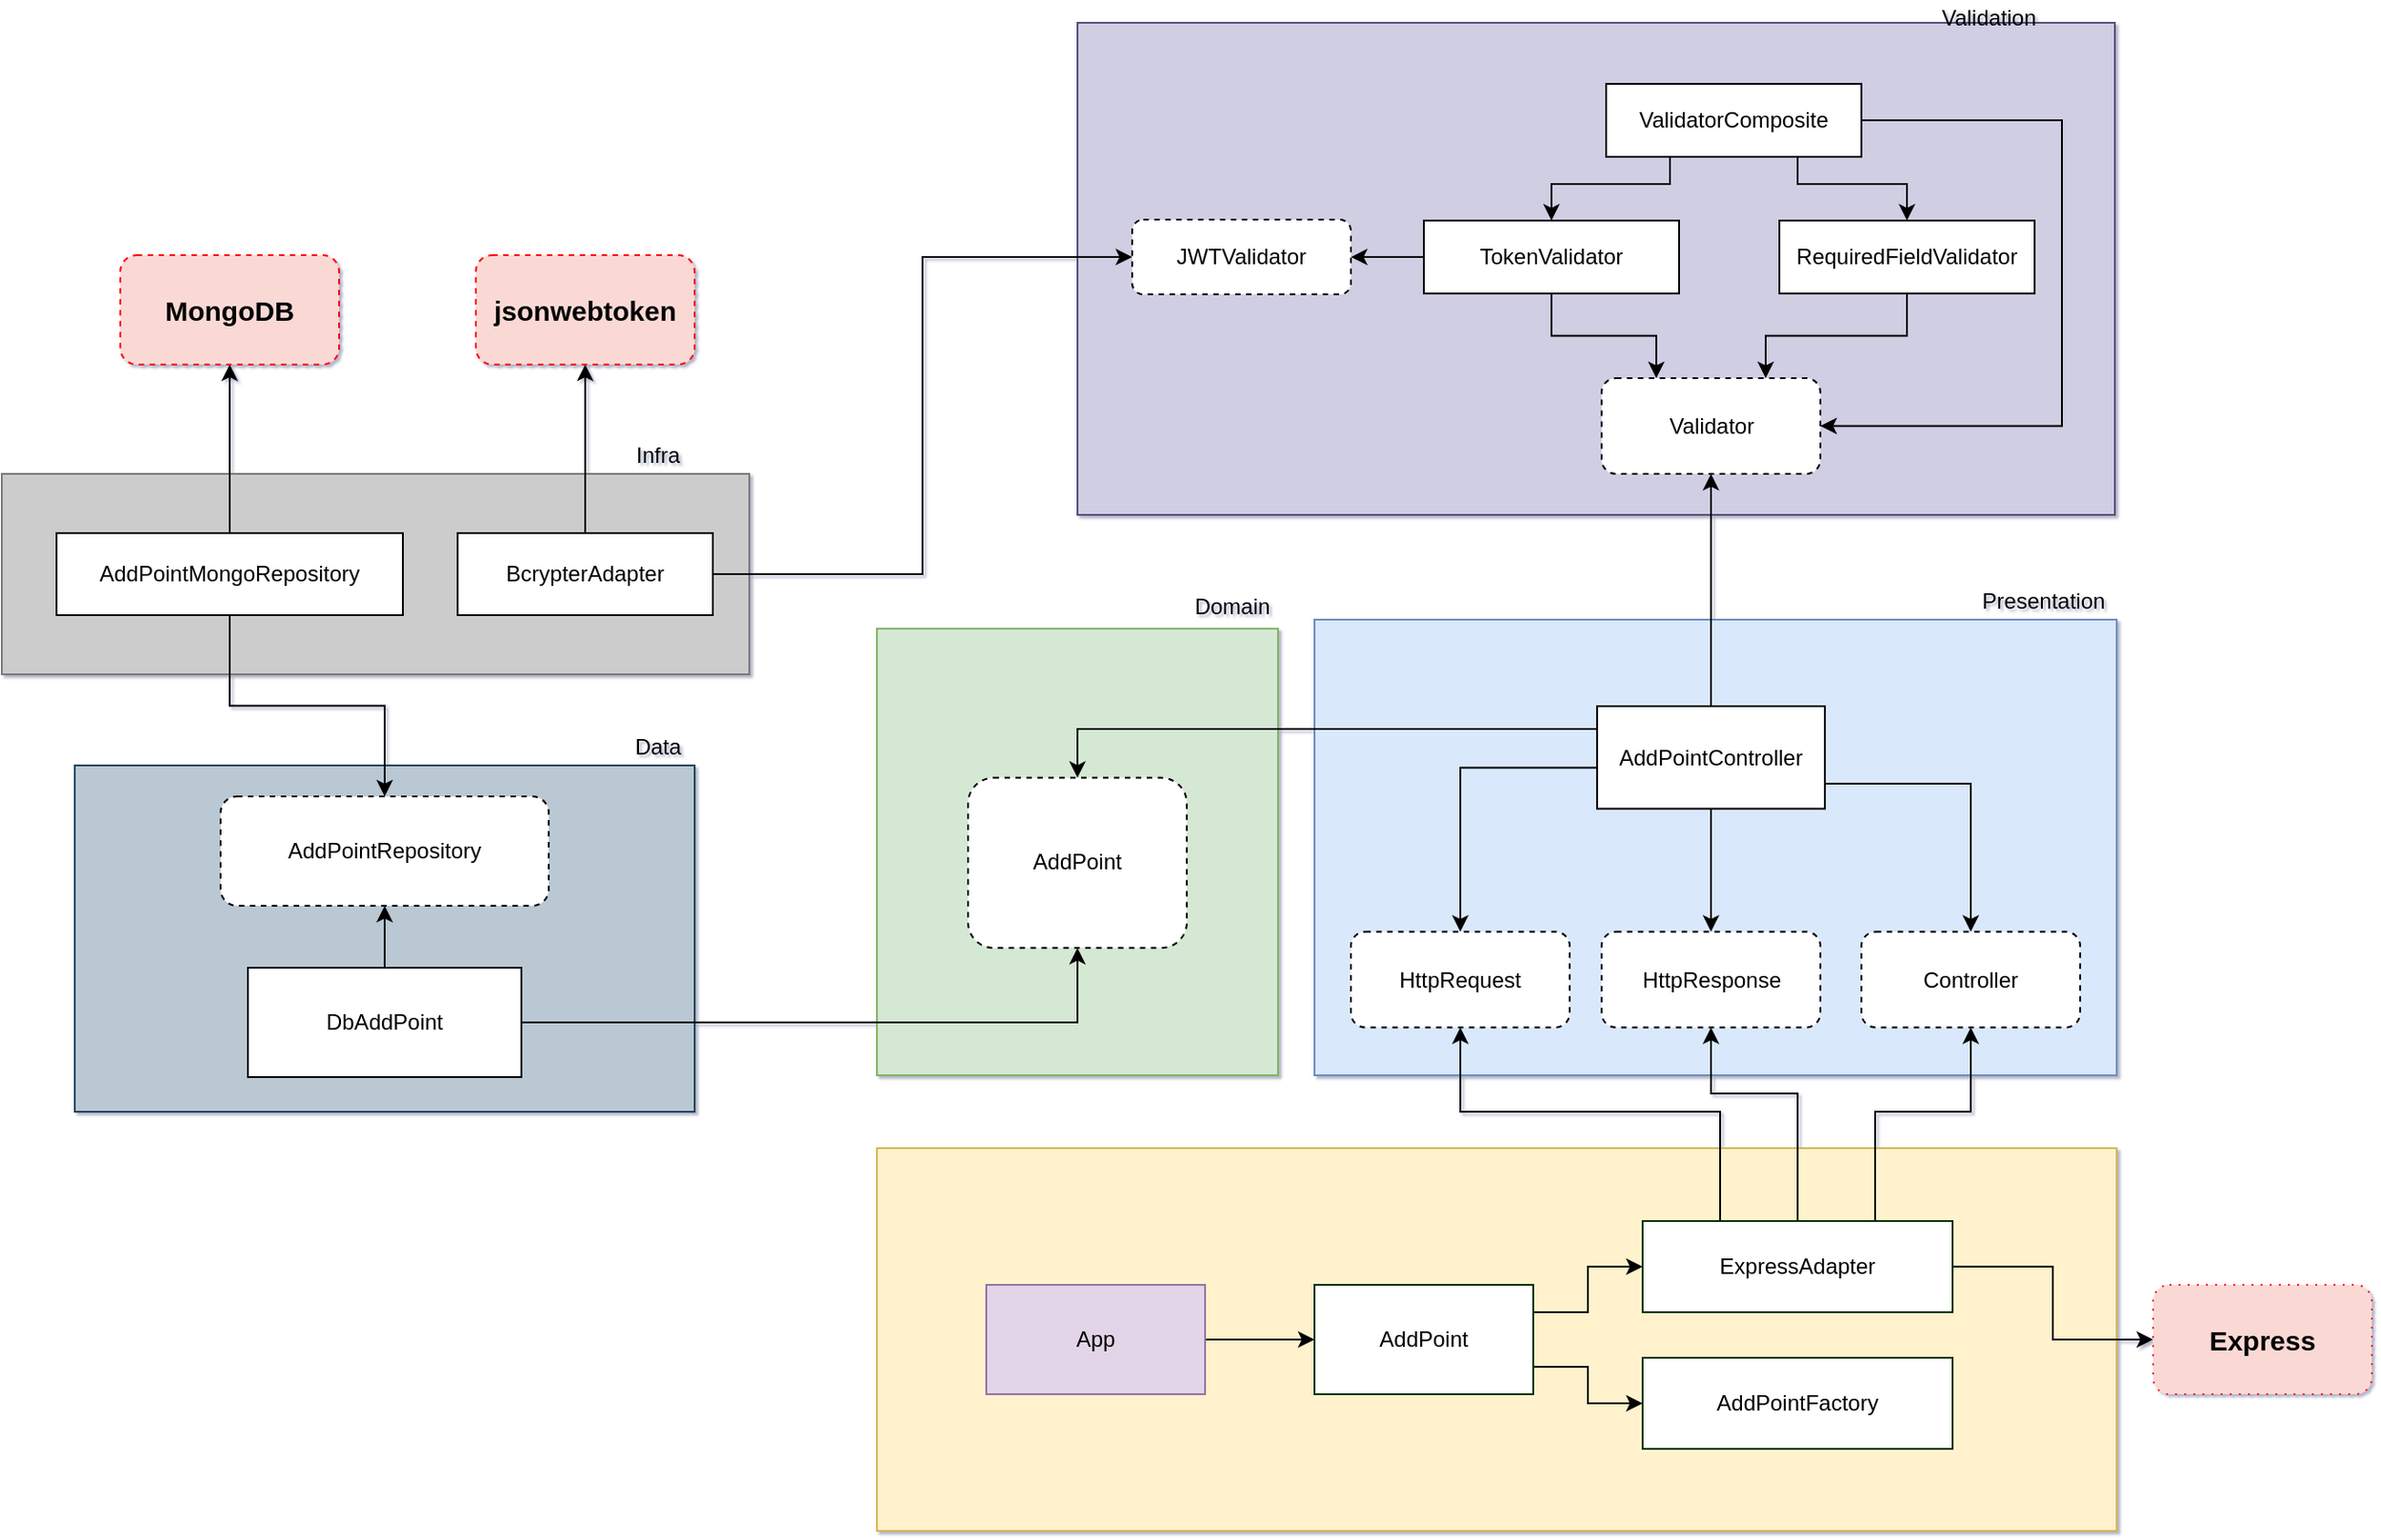 <mxfile version="13.6.2" type="github">
  <diagram name="Page-1" id="5f0bae14-7c28-e335-631c-24af17079c00">
    <mxGraphModel dx="2169" dy="1548" grid="1" gridSize="10" guides="1" tooltips="1" connect="1" arrows="1" fold="1" page="1" pageScale="1" pageWidth="1100" pageHeight="850" background="#ffffff" math="0" shadow="1">
      <root>
        <mxCell id="0" />
        <mxCell id="1" parent="0" />
        <mxCell id="9TG69gzg0nuZVzRU-RGp-3" value="" style="group;rounded=1;" vertex="1" connectable="0" parent="1">
          <mxGeometry x="190" width="220" height="270" as="geometry" />
        </mxCell>
        <mxCell id="9TG69gzg0nuZVzRU-RGp-1" value="" style="rounded=0;whiteSpace=wrap;html=1;strokeColor=#82b366;fillColor=#d5e8d4;" vertex="1" parent="9TG69gzg0nuZVzRU-RGp-3">
          <mxGeometry y="24.92" width="220" height="245.08" as="geometry" />
        </mxCell>
        <mxCell id="9TG69gzg0nuZVzRU-RGp-2" value="Domain" style="text;html=1;strokeColor=none;fillColor=none;align=center;verticalAlign=middle;whiteSpace=wrap;rounded=0;" vertex="1" parent="9TG69gzg0nuZVzRU-RGp-3">
          <mxGeometry x="170" y="-5" width="50" height="36.92" as="geometry" />
        </mxCell>
        <mxCell id="9TG69gzg0nuZVzRU-RGp-4" value="AddPoint" style="rounded=1;whiteSpace=wrap;html=1;dashed=1;" vertex="1" parent="9TG69gzg0nuZVzRU-RGp-3">
          <mxGeometry x="50" y="106.79" width="120" height="93.333" as="geometry" />
        </mxCell>
        <mxCell id="9TG69gzg0nuZVzRU-RGp-7" value="" style="group;rounded=0;" vertex="1" connectable="0" parent="1">
          <mxGeometry x="430" width="440" height="270" as="geometry" />
        </mxCell>
        <mxCell id="9TG69gzg0nuZVzRU-RGp-8" value="" style="rounded=0;whiteSpace=wrap;html=1;strokeColor=#6c8ebf;fillColor=#dae8fc;" vertex="1" parent="9TG69gzg0nuZVzRU-RGp-7">
          <mxGeometry y="20" width="440" height="250" as="geometry" />
        </mxCell>
        <mxCell id="9TG69gzg0nuZVzRU-RGp-9" value="Presentation" style="text;html=1;strokeColor=none;fillColor=none;align=center;verticalAlign=middle;whiteSpace=wrap;rounded=0;" vertex="1" parent="9TG69gzg0nuZVzRU-RGp-7">
          <mxGeometry x="360" y="0.96" width="80" height="19.035" as="geometry" />
        </mxCell>
        <mxCell id="9TG69gzg0nuZVzRU-RGp-18" style="edgeStyle=orthogonalEdgeStyle;rounded=0;orthogonalLoop=1;jettySize=auto;html=1;exitX=0;exitY=0.5;exitDx=0;exitDy=0;entryX=0.5;entryY=0;entryDx=0;entryDy=0;" edge="1" parent="9TG69gzg0nuZVzRU-RGp-7" source="9TG69gzg0nuZVzRU-RGp-10" target="9TG69gzg0nuZVzRU-RGp-11">
          <mxGeometry relative="1" as="geometry">
            <Array as="points">
              <mxPoint x="155" y="101.25" />
              <mxPoint x="80" y="101.25" />
            </Array>
          </mxGeometry>
        </mxCell>
        <mxCell id="9TG69gzg0nuZVzRU-RGp-21" style="edgeStyle=orthogonalEdgeStyle;rounded=0;orthogonalLoop=1;jettySize=auto;html=1;exitX=1;exitY=0.5;exitDx=0;exitDy=0;" edge="1" parent="9TG69gzg0nuZVzRU-RGp-7" source="9TG69gzg0nuZVzRU-RGp-10" target="9TG69gzg0nuZVzRU-RGp-15">
          <mxGeometry relative="1" as="geometry">
            <Array as="points">
              <mxPoint x="280" y="110" />
              <mxPoint x="360" y="110" />
            </Array>
          </mxGeometry>
        </mxCell>
        <mxCell id="9TG69gzg0nuZVzRU-RGp-22" style="edgeStyle=orthogonalEdgeStyle;rounded=0;orthogonalLoop=1;jettySize=auto;html=1;entryX=0.5;entryY=0;entryDx=0;entryDy=0;" edge="1" parent="9TG69gzg0nuZVzRU-RGp-7" source="9TG69gzg0nuZVzRU-RGp-10" target="9TG69gzg0nuZVzRU-RGp-14">
          <mxGeometry relative="1" as="geometry" />
        </mxCell>
        <mxCell id="9TG69gzg0nuZVzRU-RGp-10" value="AddPointController" style="rounded=0;whiteSpace=wrap;html=1;" vertex="1" parent="9TG69gzg0nuZVzRU-RGp-7">
          <mxGeometry x="155" y="67.5" width="125" height="56.25" as="geometry" />
        </mxCell>
        <mxCell id="9TG69gzg0nuZVzRU-RGp-11" value="HttpRequest" style="rounded=1;whiteSpace=wrap;html=1;dashed=1;" vertex="1" parent="9TG69gzg0nuZVzRU-RGp-7">
          <mxGeometry x="20" y="191.25" width="120" height="52.504" as="geometry" />
        </mxCell>
        <mxCell id="9TG69gzg0nuZVzRU-RGp-14" value="HttpResponse" style="rounded=1;whiteSpace=wrap;html=1;dashed=1;" vertex="1" parent="9TG69gzg0nuZVzRU-RGp-7">
          <mxGeometry x="157.5" y="191.25" width="120" height="52.504" as="geometry" />
        </mxCell>
        <mxCell id="9TG69gzg0nuZVzRU-RGp-15" value="Controller" style="rounded=1;whiteSpace=wrap;html=1;dashed=1;" vertex="1" parent="9TG69gzg0nuZVzRU-RGp-7">
          <mxGeometry x="300" y="191.25" width="120" height="52.504" as="geometry" />
        </mxCell>
        <mxCell id="9TG69gzg0nuZVzRU-RGp-24" style="edgeStyle=orthogonalEdgeStyle;rounded=0;orthogonalLoop=1;jettySize=auto;html=1;exitX=0;exitY=0.5;exitDx=0;exitDy=0;entryX=0.5;entryY=0;entryDx=0;entryDy=0;" edge="1" parent="1" source="9TG69gzg0nuZVzRU-RGp-10" target="9TG69gzg0nuZVzRU-RGp-4">
          <mxGeometry relative="1" as="geometry">
            <Array as="points">
              <mxPoint x="585" y="80" />
              <mxPoint x="300" y="80" />
            </Array>
          </mxGeometry>
        </mxCell>
        <mxCell id="9TG69gzg0nuZVzRU-RGp-25" value="" style="rounded=0;whiteSpace=wrap;html=1;strokeColor=#d6b656;fillColor=#fff2cc;" vertex="1" parent="1">
          <mxGeometry x="190" y="310" width="680" height="210" as="geometry" />
        </mxCell>
        <mxCell id="9TG69gzg0nuZVzRU-RGp-33" style="edgeStyle=orthogonalEdgeStyle;rounded=0;orthogonalLoop=1;jettySize=auto;html=1;" edge="1" parent="1" source="9TG69gzg0nuZVzRU-RGp-26" target="9TG69gzg0nuZVzRU-RGp-27">
          <mxGeometry relative="1" as="geometry" />
        </mxCell>
        <mxCell id="9TG69gzg0nuZVzRU-RGp-26" value="App" style="rounded=0;whiteSpace=wrap;html=1;strokeColor=#9673a6;fillColor=#e1d5e7;" vertex="1" parent="1">
          <mxGeometry x="250" y="385" width="120" height="60" as="geometry" />
        </mxCell>
        <mxCell id="9TG69gzg0nuZVzRU-RGp-36" style="edgeStyle=orthogonalEdgeStyle;rounded=0;orthogonalLoop=1;jettySize=auto;html=1;exitX=1;exitY=0.25;exitDx=0;exitDy=0;entryX=0;entryY=0.5;entryDx=0;entryDy=0;" edge="1" parent="1" source="9TG69gzg0nuZVzRU-RGp-27" target="9TG69gzg0nuZVzRU-RGp-28">
          <mxGeometry relative="1" as="geometry" />
        </mxCell>
        <mxCell id="9TG69gzg0nuZVzRU-RGp-37" style="edgeStyle=orthogonalEdgeStyle;rounded=0;orthogonalLoop=1;jettySize=auto;html=1;exitX=1;exitY=0.75;exitDx=0;exitDy=0;entryX=0;entryY=0.5;entryDx=0;entryDy=0;" edge="1" parent="1" source="9TG69gzg0nuZVzRU-RGp-27" target="9TG69gzg0nuZVzRU-RGp-29">
          <mxGeometry relative="1" as="geometry" />
        </mxCell>
        <mxCell id="9TG69gzg0nuZVzRU-RGp-27" value="AddPoint" style="rounded=0;whiteSpace=wrap;html=1;strokeColor=#003300;" vertex="1" parent="1">
          <mxGeometry x="430" y="385" width="120" height="60" as="geometry" />
        </mxCell>
        <mxCell id="9TG69gzg0nuZVzRU-RGp-38" style="edgeStyle=orthogonalEdgeStyle;rounded=0;orthogonalLoop=1;jettySize=auto;html=1;entryX=0;entryY=0.5;entryDx=0;entryDy=0;" edge="1" parent="1" source="9TG69gzg0nuZVzRU-RGp-28" target="9TG69gzg0nuZVzRU-RGp-32">
          <mxGeometry relative="1" as="geometry" />
        </mxCell>
        <mxCell id="9TG69gzg0nuZVzRU-RGp-39" style="edgeStyle=orthogonalEdgeStyle;rounded=0;orthogonalLoop=1;jettySize=auto;html=1;exitX=0.25;exitY=0;exitDx=0;exitDy=0;entryX=0.5;entryY=1;entryDx=0;entryDy=0;" edge="1" parent="1" source="9TG69gzg0nuZVzRU-RGp-28" target="9TG69gzg0nuZVzRU-RGp-11">
          <mxGeometry relative="1" as="geometry">
            <Array as="points">
              <mxPoint x="652" y="290" />
              <mxPoint x="510" y="290" />
            </Array>
          </mxGeometry>
        </mxCell>
        <mxCell id="9TG69gzg0nuZVzRU-RGp-40" style="edgeStyle=orthogonalEdgeStyle;rounded=0;orthogonalLoop=1;jettySize=auto;html=1;exitX=0.5;exitY=0;exitDx=0;exitDy=0;entryX=0.5;entryY=1;entryDx=0;entryDy=0;" edge="1" parent="1" source="9TG69gzg0nuZVzRU-RGp-28" target="9TG69gzg0nuZVzRU-RGp-14">
          <mxGeometry relative="1" as="geometry">
            <Array as="points">
              <mxPoint x="695" y="280" />
              <mxPoint x="648" y="280" />
            </Array>
          </mxGeometry>
        </mxCell>
        <mxCell id="9TG69gzg0nuZVzRU-RGp-41" style="edgeStyle=orthogonalEdgeStyle;rounded=0;orthogonalLoop=1;jettySize=auto;html=1;exitX=0.75;exitY=0;exitDx=0;exitDy=0;entryX=0.5;entryY=1;entryDx=0;entryDy=0;" edge="1" parent="1" source="9TG69gzg0nuZVzRU-RGp-28" target="9TG69gzg0nuZVzRU-RGp-15">
          <mxGeometry relative="1" as="geometry">
            <Array as="points">
              <mxPoint x="738" y="290" />
              <mxPoint x="790" y="290" />
            </Array>
          </mxGeometry>
        </mxCell>
        <mxCell id="9TG69gzg0nuZVzRU-RGp-28" value="ExpressAdapter" style="rounded=0;whiteSpace=wrap;html=1;strokeColor=#003300;" vertex="1" parent="1">
          <mxGeometry x="610" y="350" width="170" height="50" as="geometry" />
        </mxCell>
        <mxCell id="9TG69gzg0nuZVzRU-RGp-29" value="AddPointFactory" style="rounded=0;whiteSpace=wrap;html=1;strokeColor=#003300;" vertex="1" parent="1">
          <mxGeometry x="610" y="425" width="170" height="50" as="geometry" />
        </mxCell>
        <mxCell id="9TG69gzg0nuZVzRU-RGp-32" value="&lt;font style=&quot;font-size: 15px&quot;&gt;&lt;b&gt;Express&lt;/b&gt;&lt;/font&gt;" style="rounded=1;whiteSpace=wrap;html=1;fillColor=#fad9d5;dashed=1;dashPattern=1 4;strokeColor=#FF050D;" vertex="1" parent="1">
          <mxGeometry x="890" y="385" width="120" height="60" as="geometry" />
        </mxCell>
        <mxCell id="9TG69gzg0nuZVzRU-RGp-45" value="" style="rounded=0;whiteSpace=wrap;html=1;fillColor=#bac8d3;strokeColor=#23445d;" vertex="1" parent="1">
          <mxGeometry x="-250" y="100" width="340" height="190" as="geometry" />
        </mxCell>
        <mxCell id="9TG69gzg0nuZVzRU-RGp-80" style="edgeStyle=orthogonalEdgeStyle;rounded=0;orthogonalLoop=1;jettySize=auto;html=1;exitX=1;exitY=0.5;exitDx=0;exitDy=0;entryX=0.5;entryY=1;entryDx=0;entryDy=0;" edge="1" parent="1" source="9TG69gzg0nuZVzRU-RGp-46" target="9TG69gzg0nuZVzRU-RGp-4">
          <mxGeometry relative="1" as="geometry" />
        </mxCell>
        <mxCell id="9TG69gzg0nuZVzRU-RGp-81" style="edgeStyle=orthogonalEdgeStyle;rounded=0;orthogonalLoop=1;jettySize=auto;html=1;entryX=0.5;entryY=1;entryDx=0;entryDy=0;" edge="1" parent="1" source="9TG69gzg0nuZVzRU-RGp-46" target="9TG69gzg0nuZVzRU-RGp-51">
          <mxGeometry relative="1" as="geometry" />
        </mxCell>
        <mxCell id="9TG69gzg0nuZVzRU-RGp-46" value="DbAddPoint" style="rounded=0;whiteSpace=wrap;html=1;strokeColor=#000000;" vertex="1" parent="1">
          <mxGeometry x="-155" y="211" width="150" height="60" as="geometry" />
        </mxCell>
        <mxCell id="9TG69gzg0nuZVzRU-RGp-49" value="Data" style="text;html=1;strokeColor=none;fillColor=none;align=center;verticalAlign=middle;whiteSpace=wrap;rounded=0;" vertex="1" parent="1">
          <mxGeometry x="50" y="80" width="40" height="20" as="geometry" />
        </mxCell>
        <mxCell id="9TG69gzg0nuZVzRU-RGp-51" value="AddPointRepository" style="rounded=1;whiteSpace=wrap;html=1;strokeColor=#000000;dashed=1;" vertex="1" parent="1">
          <mxGeometry x="-170" y="117" width="180" height="60" as="geometry" />
        </mxCell>
        <mxCell id="9TG69gzg0nuZVzRU-RGp-53" value="" style="rounded=0;whiteSpace=wrap;html=1;fillColor=#d0cee2;strokeColor=#56517e;" vertex="1" parent="1">
          <mxGeometry x="300" y="-307.5" width="569" height="270" as="geometry" />
        </mxCell>
        <mxCell id="9TG69gzg0nuZVzRU-RGp-64" value="Validation" style="text;html=1;strokeColor=none;fillColor=none;align=center;verticalAlign=middle;whiteSpace=wrap;rounded=0;" vertex="1" parent="1">
          <mxGeometry x="760" y="-320" width="80" height="19.035" as="geometry" />
        </mxCell>
        <mxCell id="9TG69gzg0nuZVzRU-RGp-65" value="Validator" style="rounded=1;whiteSpace=wrap;html=1;dashed=1;" vertex="1" parent="1">
          <mxGeometry x="587.5" y="-112.5" width="120" height="52.504" as="geometry" />
        </mxCell>
        <mxCell id="9TG69gzg0nuZVzRU-RGp-78" style="edgeStyle=orthogonalEdgeStyle;rounded=0;orthogonalLoop=1;jettySize=auto;html=1;exitX=0.5;exitY=1;exitDx=0;exitDy=0;entryX=0.75;entryY=0;entryDx=0;entryDy=0;" edge="1" parent="1" source="9TG69gzg0nuZVzRU-RGp-67" target="9TG69gzg0nuZVzRU-RGp-65">
          <mxGeometry relative="1" as="geometry" />
        </mxCell>
        <mxCell id="9TG69gzg0nuZVzRU-RGp-67" value="RequiredFieldValidator" style="rounded=0;whiteSpace=wrap;html=1;strokeColor=#000000;" vertex="1" parent="1">
          <mxGeometry x="685" y="-198.96" width="140" height="40" as="geometry" />
        </mxCell>
        <mxCell id="9TG69gzg0nuZVzRU-RGp-77" style="edgeStyle=orthogonalEdgeStyle;rounded=0;orthogonalLoop=1;jettySize=auto;html=1;exitX=0.5;exitY=1;exitDx=0;exitDy=0;entryX=0.25;entryY=0;entryDx=0;entryDy=0;" edge="1" parent="1" source="9TG69gzg0nuZVzRU-RGp-70" target="9TG69gzg0nuZVzRU-RGp-65">
          <mxGeometry relative="1" as="geometry" />
        </mxCell>
        <mxCell id="9TG69gzg0nuZVzRU-RGp-97" style="edgeStyle=orthogonalEdgeStyle;rounded=0;orthogonalLoop=1;jettySize=auto;html=1;entryX=1;entryY=0.5;entryDx=0;entryDy=0;" edge="1" parent="1" source="9TG69gzg0nuZVzRU-RGp-70" target="9TG69gzg0nuZVzRU-RGp-94">
          <mxGeometry relative="1" as="geometry" />
        </mxCell>
        <mxCell id="9TG69gzg0nuZVzRU-RGp-70" value="&lt;span&gt;TokenValidator&lt;/span&gt;" style="rounded=0;whiteSpace=wrap;html=1;strokeColor=#000000;" vertex="1" parent="1">
          <mxGeometry x="490" y="-198.96" width="140" height="40" as="geometry" />
        </mxCell>
        <mxCell id="9TG69gzg0nuZVzRU-RGp-76" style="edgeStyle=orthogonalEdgeStyle;rounded=0;orthogonalLoop=1;jettySize=auto;html=1;exitX=0.25;exitY=1;exitDx=0;exitDy=0;entryX=0.5;entryY=0;entryDx=0;entryDy=0;" edge="1" parent="1" source="9TG69gzg0nuZVzRU-RGp-71" target="9TG69gzg0nuZVzRU-RGp-70">
          <mxGeometry relative="1" as="geometry">
            <Array as="points">
              <mxPoint x="625" y="-218.96" />
              <mxPoint x="560" y="-218.96" />
            </Array>
          </mxGeometry>
        </mxCell>
        <mxCell id="9TG69gzg0nuZVzRU-RGp-79" style="edgeStyle=orthogonalEdgeStyle;rounded=0;orthogonalLoop=1;jettySize=auto;html=1;exitX=0.75;exitY=1;exitDx=0;exitDy=0;entryX=0.5;entryY=0;entryDx=0;entryDy=0;" edge="1" parent="1" source="9TG69gzg0nuZVzRU-RGp-71" target="9TG69gzg0nuZVzRU-RGp-67">
          <mxGeometry relative="1" as="geometry">
            <Array as="points">
              <mxPoint x="695" y="-218.96" />
              <mxPoint x="755" y="-218.96" />
            </Array>
          </mxGeometry>
        </mxCell>
        <mxCell id="9TG69gzg0nuZVzRU-RGp-102" style="edgeStyle=orthogonalEdgeStyle;rounded=0;orthogonalLoop=1;jettySize=auto;html=1;exitX=1;exitY=0.5;exitDx=0;exitDy=0;entryX=1;entryY=0.5;entryDx=0;entryDy=0;" edge="1" parent="1" source="9TG69gzg0nuZVzRU-RGp-71" target="9TG69gzg0nuZVzRU-RGp-65">
          <mxGeometry relative="1" as="geometry">
            <Array as="points">
              <mxPoint x="840" y="-254" />
              <mxPoint x="840" y="-86" />
            </Array>
          </mxGeometry>
        </mxCell>
        <mxCell id="9TG69gzg0nuZVzRU-RGp-71" value="ValidatorComposite" style="rounded=0;whiteSpace=wrap;html=1;strokeColor=#000000;" vertex="1" parent="1">
          <mxGeometry x="590" y="-273.96" width="140" height="40" as="geometry" />
        </mxCell>
        <mxCell id="9TG69gzg0nuZVzRU-RGp-82" value="" style="rounded=0;whiteSpace=wrap;html=1;fillColor=#CCCCCC;strokeColor=#7A7A7A;" vertex="1" parent="1">
          <mxGeometry x="-290" y="-60" width="410" height="110" as="geometry" />
        </mxCell>
        <mxCell id="9TG69gzg0nuZVzRU-RGp-83" value="Infra" style="text;html=1;strokeColor=none;fillColor=none;align=center;verticalAlign=middle;whiteSpace=wrap;rounded=0;" vertex="1" parent="1">
          <mxGeometry x="50" y="-80" width="40" height="20" as="geometry" />
        </mxCell>
        <mxCell id="9TG69gzg0nuZVzRU-RGp-85" style="edgeStyle=orthogonalEdgeStyle;rounded=0;orthogonalLoop=1;jettySize=auto;html=1;exitX=0.5;exitY=1;exitDx=0;exitDy=0;entryX=0.5;entryY=0;entryDx=0;entryDy=0;" edge="1" parent="1" source="9TG69gzg0nuZVzRU-RGp-84" target="9TG69gzg0nuZVzRU-RGp-51">
          <mxGeometry relative="1" as="geometry" />
        </mxCell>
        <mxCell id="9TG69gzg0nuZVzRU-RGp-93" style="edgeStyle=orthogonalEdgeStyle;rounded=0;orthogonalLoop=1;jettySize=auto;html=1;exitX=0.5;exitY=0;exitDx=0;exitDy=0;entryX=0.5;entryY=1;entryDx=0;entryDy=0;" edge="1" parent="1" source="9TG69gzg0nuZVzRU-RGp-84" target="9TG69gzg0nuZVzRU-RGp-86">
          <mxGeometry relative="1" as="geometry" />
        </mxCell>
        <mxCell id="9TG69gzg0nuZVzRU-RGp-84" value="AddPointMongoRepository" style="rounded=0;whiteSpace=wrap;html=1;strokeColor=#000000;" vertex="1" parent="1">
          <mxGeometry x="-260" y="-27.5" width="190" height="45" as="geometry" />
        </mxCell>
        <mxCell id="9TG69gzg0nuZVzRU-RGp-86" value="&lt;font style=&quot;font-size: 15px&quot;&gt;&lt;b&gt;MongoDB&lt;/b&gt;&lt;/font&gt;" style="rounded=1;whiteSpace=wrap;html=1;fillColor=#FAD9D5;strokeColor=#FF050D;dashed=1;" vertex="1" parent="1">
          <mxGeometry x="-225" y="-180" width="120" height="60" as="geometry" />
        </mxCell>
        <mxCell id="9TG69gzg0nuZVzRU-RGp-91" style="edgeStyle=orthogonalEdgeStyle;rounded=0;orthogonalLoop=1;jettySize=auto;html=1;exitX=0.5;exitY=0;exitDx=0;exitDy=0;" edge="1" parent="1" source="9TG69gzg0nuZVzRU-RGp-87" target="9TG69gzg0nuZVzRU-RGp-89">
          <mxGeometry relative="1" as="geometry" />
        </mxCell>
        <mxCell id="9TG69gzg0nuZVzRU-RGp-95" style="edgeStyle=orthogonalEdgeStyle;rounded=0;orthogonalLoop=1;jettySize=auto;html=1;exitX=1;exitY=0.5;exitDx=0;exitDy=0;entryX=0;entryY=0.5;entryDx=0;entryDy=0;" edge="1" parent="1" source="9TG69gzg0nuZVzRU-RGp-87" target="9TG69gzg0nuZVzRU-RGp-94">
          <mxGeometry relative="1" as="geometry" />
        </mxCell>
        <mxCell id="9TG69gzg0nuZVzRU-RGp-87" value="BcrypterAdapter" style="rounded=0;whiteSpace=wrap;html=1;strokeColor=#000000;" vertex="1" parent="1">
          <mxGeometry x="-40" y="-27.5" width="140" height="45" as="geometry" />
        </mxCell>
        <mxCell id="9TG69gzg0nuZVzRU-RGp-88" style="edgeStyle=orthogonalEdgeStyle;rounded=0;orthogonalLoop=1;jettySize=auto;html=1;" edge="1" parent="1" source="9TG69gzg0nuZVzRU-RGp-10" target="9TG69gzg0nuZVzRU-RGp-65">
          <mxGeometry relative="1" as="geometry" />
        </mxCell>
        <mxCell id="9TG69gzg0nuZVzRU-RGp-89" value="&lt;span style=&quot;font-size: 15px&quot;&gt;&lt;b&gt;jsonwebtoken&lt;/b&gt;&lt;/span&gt;" style="rounded=1;whiteSpace=wrap;html=1;fillColor=#FAD9D5;strokeColor=#FF050D;dashed=1;" vertex="1" parent="1">
          <mxGeometry x="-30" y="-180" width="120" height="60" as="geometry" />
        </mxCell>
        <mxCell id="9TG69gzg0nuZVzRU-RGp-94" value="JWTValidator" style="rounded=1;whiteSpace=wrap;html=1;dashed=1;" vertex="1" parent="1">
          <mxGeometry x="330" y="-199.48" width="120" height="41.04" as="geometry" />
        </mxCell>
      </root>
    </mxGraphModel>
  </diagram>
</mxfile>
